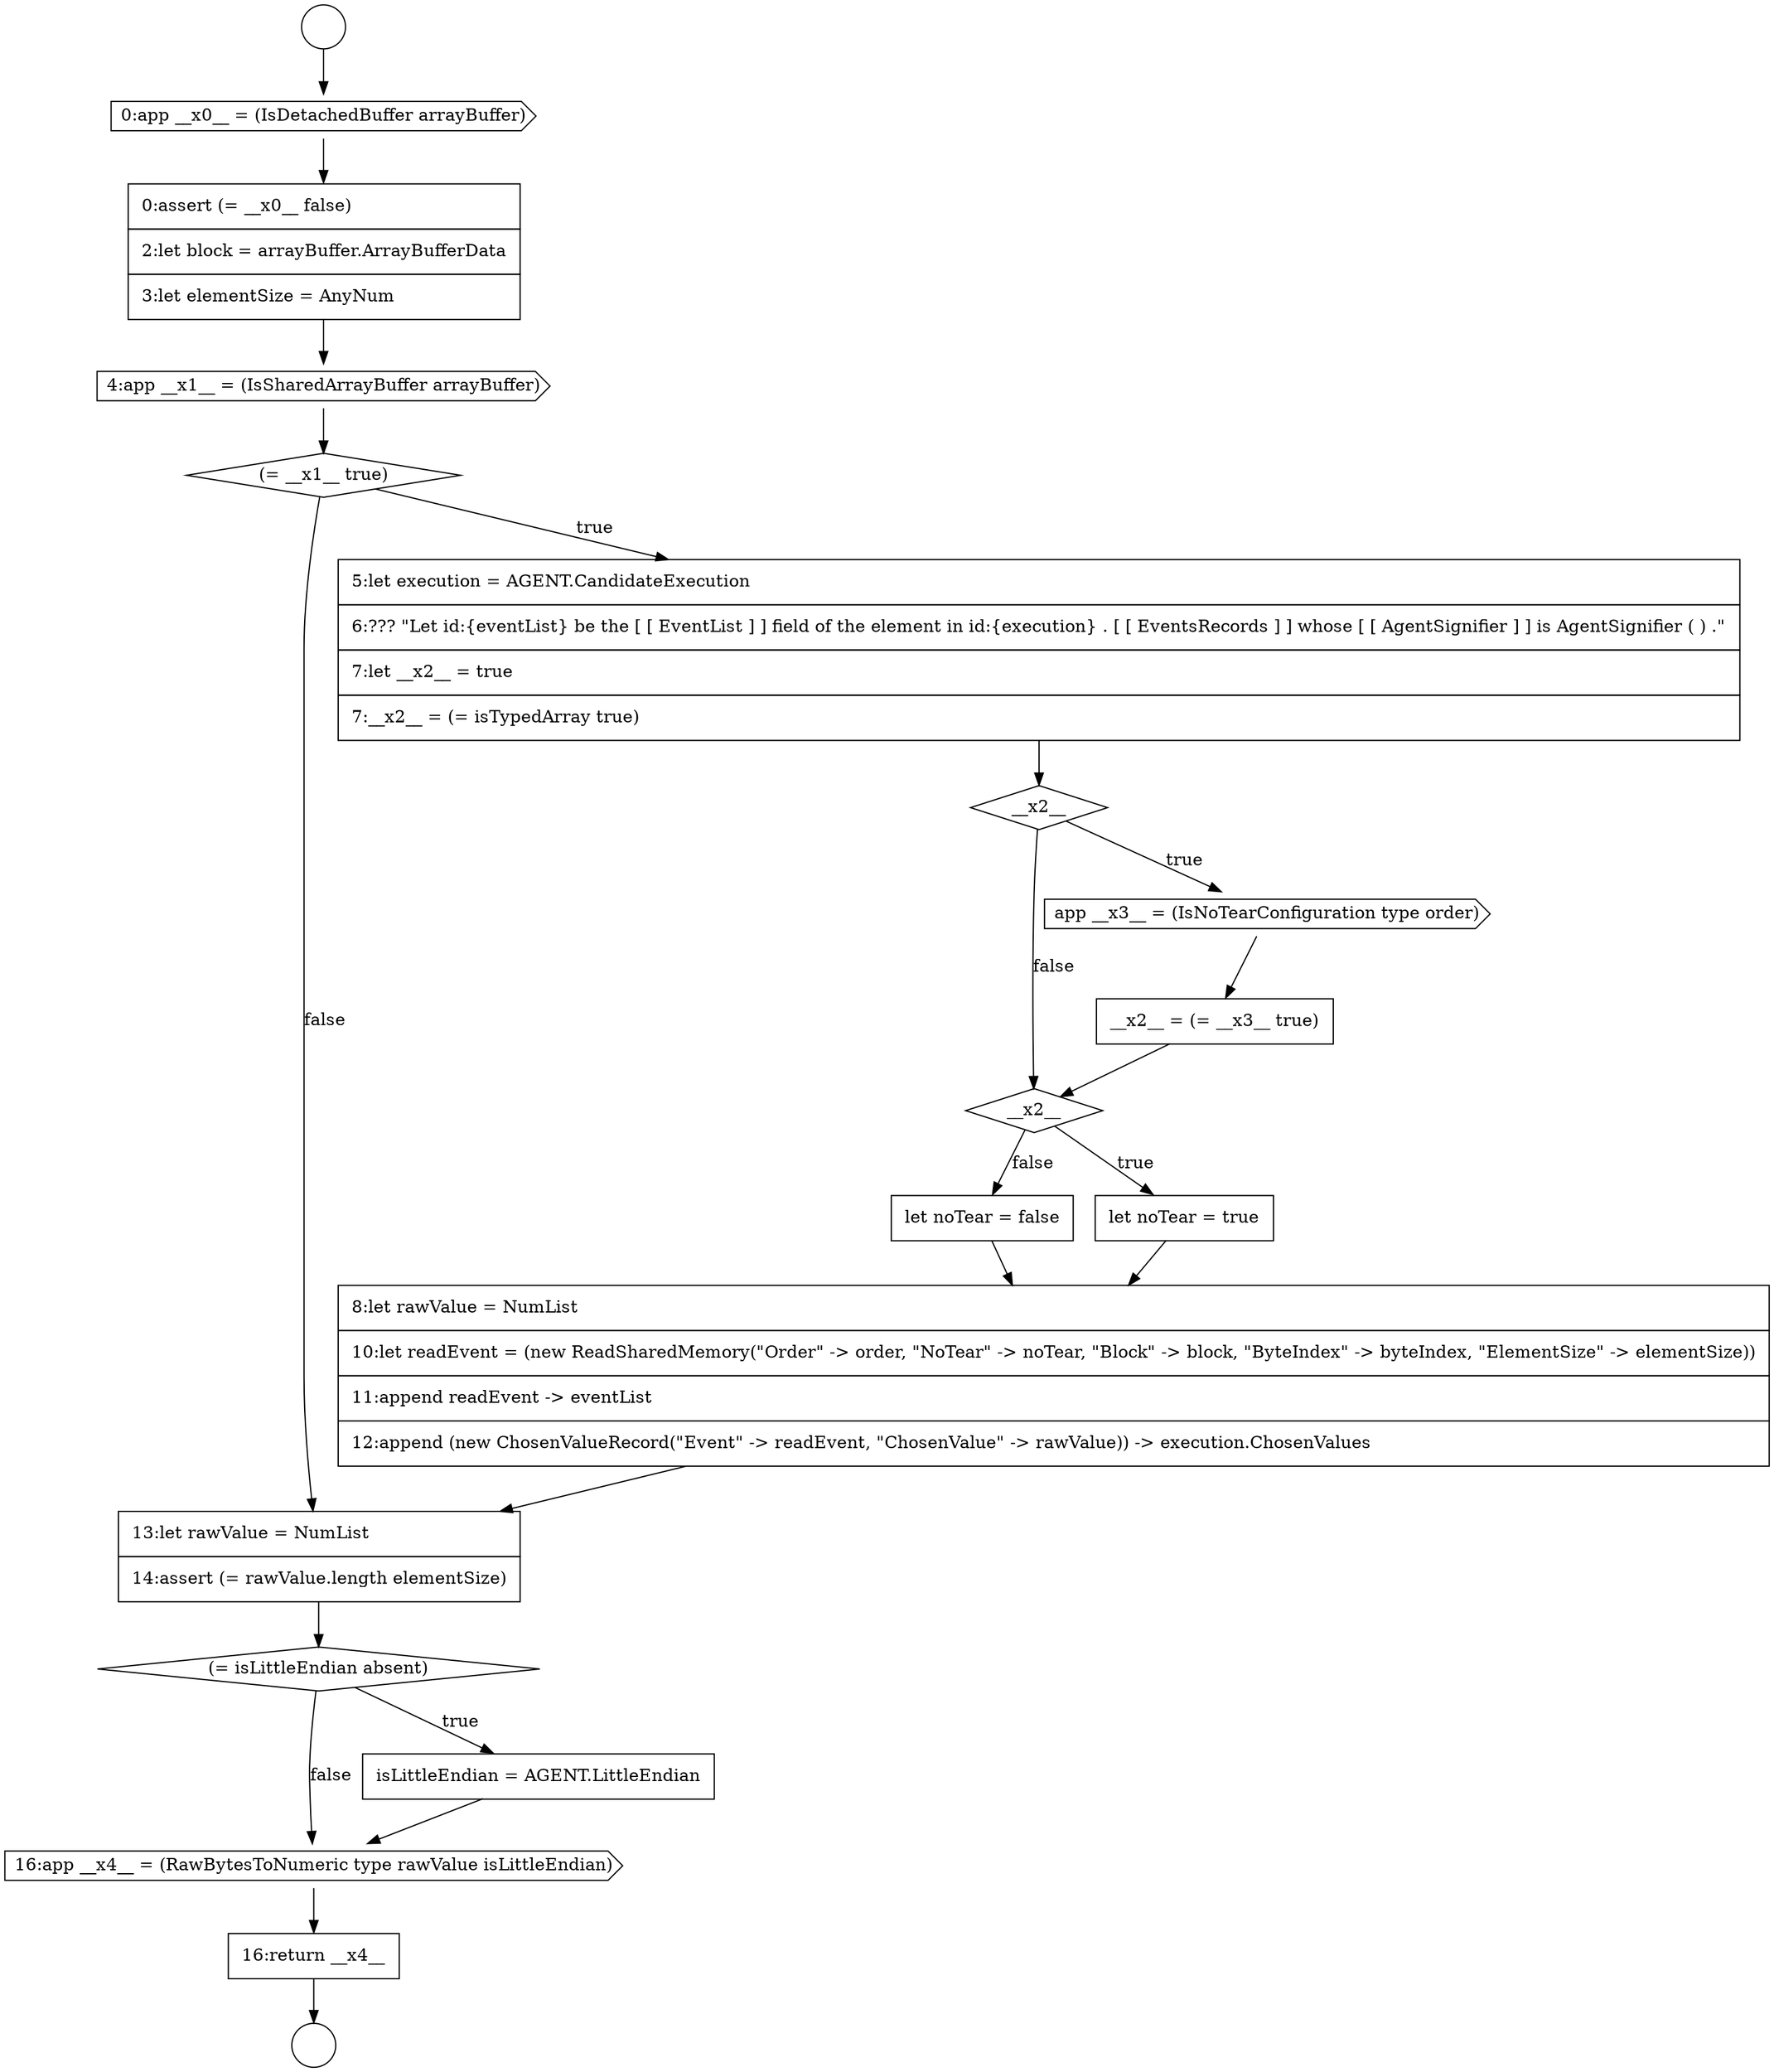digraph {
  node0 [shape=circle label=" " color="black" fillcolor="white" style=filled]
  node5 [shape=diamond, label=<<font color="black">(= __x1__ true)</font>> color="black" fillcolor="white" style=filled]
  node10 [shape=diamond, label=<<font color="black">__x2__</font>> color="black" fillcolor="white" style=filled]
  node14 [shape=none, margin=0, label=<<font color="black">
    <table border="0" cellborder="1" cellspacing="0" cellpadding="10">
      <tr><td align="left">13:let rawValue = NumList</td></tr>
      <tr><td align="left">14:assert (= rawValue.length elementSize)</td></tr>
    </table>
  </font>> color="black" fillcolor="white" style=filled]
  node1 [shape=circle label=" " color="black" fillcolor="white" style=filled]
  node6 [shape=none, margin=0, label=<<font color="black">
    <table border="0" cellborder="1" cellspacing="0" cellpadding="10">
      <tr><td align="left">5:let execution = AGENT.CandidateExecution</td></tr>
      <tr><td align="left">6:??? &quot;Let id:{eventList} be the [ [ EventList ] ] field of the element in id:{execution} . [ [ EventsRecords ] ] whose [ [ AgentSignifier ] ] is AgentSignifier ( ) .&quot;</td></tr>
      <tr><td align="left">7:let __x2__ = true</td></tr>
      <tr><td align="left">7:__x2__ = (= isTypedArray true)</td></tr>
    </table>
  </font>> color="black" fillcolor="white" style=filled]
  node9 [shape=none, margin=0, label=<<font color="black">
    <table border="0" cellborder="1" cellspacing="0" cellpadding="10">
      <tr><td align="left">__x2__ = (= __x3__ true)</td></tr>
    </table>
  </font>> color="black" fillcolor="white" style=filled]
  node13 [shape=none, margin=0, label=<<font color="black">
    <table border="0" cellborder="1" cellspacing="0" cellpadding="10">
      <tr><td align="left">8:let rawValue = NumList</td></tr>
      <tr><td align="left">10:let readEvent = (new ReadSharedMemory(&quot;Order&quot; -&gt; order, &quot;NoTear&quot; -&gt; noTear, &quot;Block&quot; -&gt; block, &quot;ByteIndex&quot; -&gt; byteIndex, &quot;ElementSize&quot; -&gt; elementSize))</td></tr>
      <tr><td align="left">11:append readEvent -&gt; eventList</td></tr>
      <tr><td align="left">12:append (new ChosenValueRecord(&quot;Event&quot; -&gt; readEvent, &quot;ChosenValue&quot; -&gt; rawValue)) -&gt; execution.ChosenValues</td></tr>
    </table>
  </font>> color="black" fillcolor="white" style=filled]
  node2 [shape=cds, label=<<font color="black">0:app __x0__ = (IsDetachedBuffer arrayBuffer)</font>> color="black" fillcolor="white" style=filled]
  node17 [shape=cds, label=<<font color="black">16:app __x4__ = (RawBytesToNumeric type rawValue isLittleEndian)</font>> color="black" fillcolor="white" style=filled]
  node12 [shape=none, margin=0, label=<<font color="black">
    <table border="0" cellborder="1" cellspacing="0" cellpadding="10">
      <tr><td align="left">let noTear = false</td></tr>
    </table>
  </font>> color="black" fillcolor="white" style=filled]
  node7 [shape=diamond, label=<<font color="black">__x2__</font>> color="black" fillcolor="white" style=filled]
  node3 [shape=none, margin=0, label=<<font color="black">
    <table border="0" cellborder="1" cellspacing="0" cellpadding="10">
      <tr><td align="left">0:assert (= __x0__ false)</td></tr>
      <tr><td align="left">2:let block = arrayBuffer.ArrayBufferData</td></tr>
      <tr><td align="left">3:let elementSize = AnyNum</td></tr>
    </table>
  </font>> color="black" fillcolor="white" style=filled]
  node18 [shape=none, margin=0, label=<<font color="black">
    <table border="0" cellborder="1" cellspacing="0" cellpadding="10">
      <tr><td align="left">16:return __x4__</td></tr>
    </table>
  </font>> color="black" fillcolor="white" style=filled]
  node16 [shape=none, margin=0, label=<<font color="black">
    <table border="0" cellborder="1" cellspacing="0" cellpadding="10">
      <tr><td align="left">isLittleEndian = AGENT.LittleEndian</td></tr>
    </table>
  </font>> color="black" fillcolor="white" style=filled]
  node11 [shape=none, margin=0, label=<<font color="black">
    <table border="0" cellborder="1" cellspacing="0" cellpadding="10">
      <tr><td align="left">let noTear = true</td></tr>
    </table>
  </font>> color="black" fillcolor="white" style=filled]
  node8 [shape=cds, label=<<font color="black">app __x3__ = (IsNoTearConfiguration type order)</font>> color="black" fillcolor="white" style=filled]
  node4 [shape=cds, label=<<font color="black">4:app __x1__ = (IsSharedArrayBuffer arrayBuffer)</font>> color="black" fillcolor="white" style=filled]
  node15 [shape=diamond, label=<<font color="black">(= isLittleEndian absent)</font>> color="black" fillcolor="white" style=filled]
  node3 -> node4 [ color="black"]
  node10 -> node11 [label=<<font color="black">true</font>> color="black"]
  node10 -> node12 [label=<<font color="black">false</font>> color="black"]
  node7 -> node8 [label=<<font color="black">true</font>> color="black"]
  node7 -> node10 [label=<<font color="black">false</font>> color="black"]
  node2 -> node3 [ color="black"]
  node13 -> node14 [ color="black"]
  node12 -> node13 [ color="black"]
  node0 -> node2 [ color="black"]
  node6 -> node7 [ color="black"]
  node14 -> node15 [ color="black"]
  node4 -> node5 [ color="black"]
  node8 -> node9 [ color="black"]
  node16 -> node17 [ color="black"]
  node5 -> node6 [label=<<font color="black">true</font>> color="black"]
  node5 -> node14 [label=<<font color="black">false</font>> color="black"]
  node15 -> node16 [label=<<font color="black">true</font>> color="black"]
  node15 -> node17 [label=<<font color="black">false</font>> color="black"]
  node9 -> node10 [ color="black"]
  node11 -> node13 [ color="black"]
  node18 -> node1 [ color="black"]
  node17 -> node18 [ color="black"]
}
